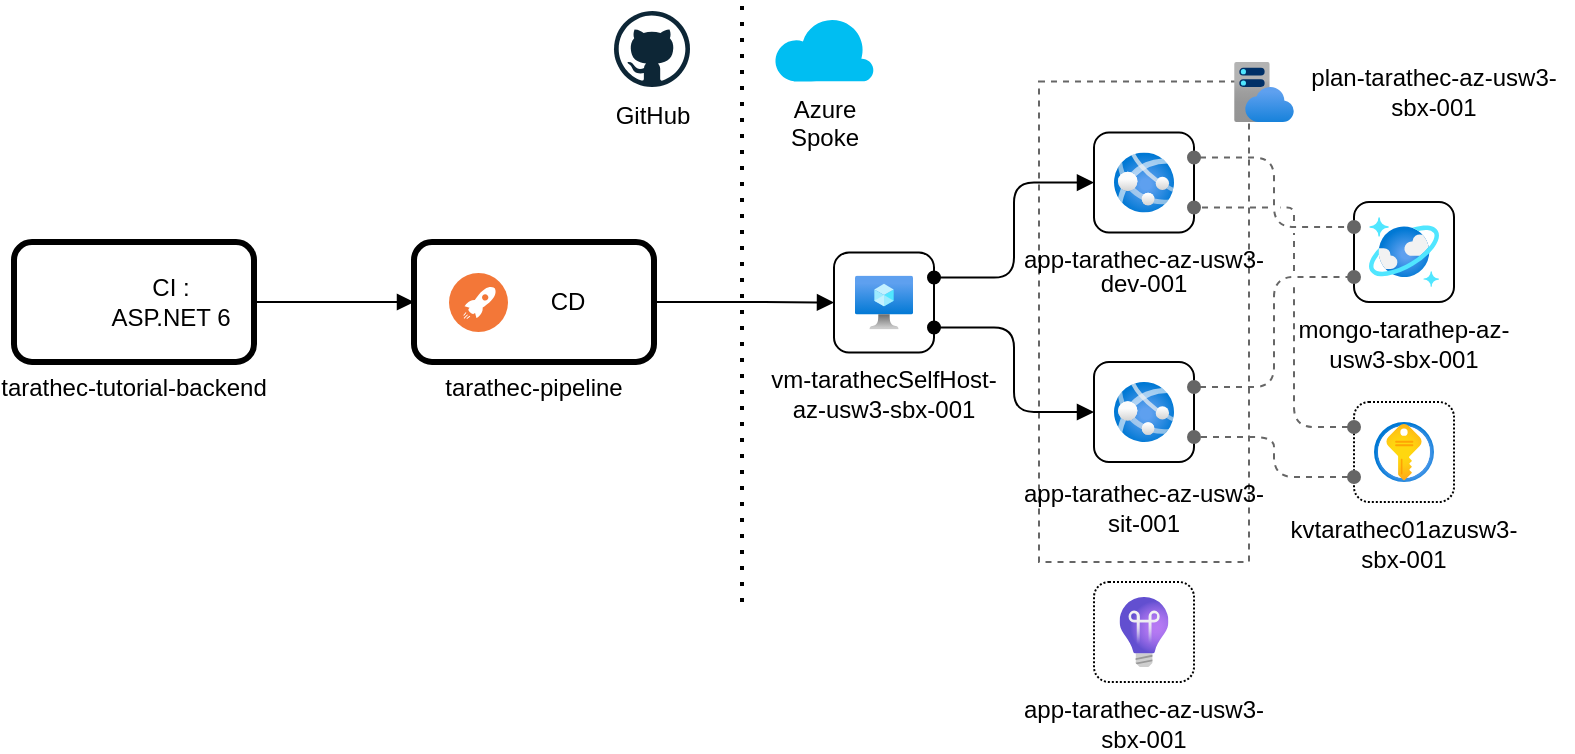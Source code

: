 <mxfile version="20.5.1" type="device"><diagram id="q2tPWYUXbuu_a95OrNPr" name="Page-1"><mxGraphModel dx="942" dy="666" grid="1" gridSize="10" guides="1" tooltips="1" connect="1" arrows="1" fold="1" page="1" pageScale="1" pageWidth="850" pageHeight="1100" math="0" shadow="0"><root><mxCell id="0"/><mxCell id="1" parent="0"/><mxCell id="qdkEfqX97Y1MDZ7v1FLI-5" value="" style="rounded=0;whiteSpace=wrap;html=1;shadow=0;dashed=1;sketch=0;strokeWidth=1;strokeColor=#666666;spacing=0;verticalAlign=bottom;spacingBottom=-33;" parent="1" vertex="1"><mxGeometry x="552.5" y="79.75" width="105" height="240.25" as="geometry"/></mxCell><mxCell id="7zYOFnPw77AfNyh-JgrB-20" style="edgeStyle=orthogonalEdgeStyle;rounded=0;orthogonalLoop=1;jettySize=auto;html=1;entryX=0;entryY=0.5;entryDx=0;entryDy=0;endArrow=block;endFill=1;strokeWidth=1;" parent="1" source="7zYOFnPw77AfNyh-JgrB-12" target="7zYOFnPw77AfNyh-JgrB-18" edge="1"><mxGeometry relative="1" as="geometry"/></mxCell><mxCell id="7zYOFnPw77AfNyh-JgrB-12" value="tarathec-tutorial-backend" style="rounded=1;whiteSpace=wrap;html=1;verticalAlign=bottom;spacing=-20;strokeWidth=3;sketch=0;shadow=0;" parent="1" vertex="1"><mxGeometry x="40" y="160" width="120" height="60" as="geometry"/></mxCell><mxCell id="7zYOFnPw77AfNyh-JgrB-3" value="" style="shape=image;verticalLabelPosition=bottom;labelBackgroundColor=default;verticalAlign=top;aspect=fixed;imageAspect=0;image=https://raw.githubusercontent.com/laravel/art/master/logo-lockup/5%20SVG/2%20CMYK/1%20Full%20Color/laravel-logolockup-cmyk-red.svg;clipPath=inset(4.95% 60.33% 4.95% 6.33%);" parent="1" vertex="1"><mxGeometry x="50" y="171.5" width="37" height="37" as="geometry"/></mxCell><mxCell id="7zYOFnPw77AfNyh-JgrB-16" value="CI : ASP.NET 6" style="text;html=1;strokeColor=none;fillColor=none;align=center;verticalAlign=middle;whiteSpace=wrap;rounded=0;" parent="1" vertex="1"><mxGeometry x="87" y="175" width="63" height="30" as="geometry"/></mxCell><mxCell id="7zYOFnPw77AfNyh-JgrB-49" style="edgeStyle=orthogonalEdgeStyle;rounded=1;orthogonalLoop=1;jettySize=auto;html=1;entryX=0;entryY=0.5;entryDx=0;entryDy=0;endArrow=block;endFill=1;strokeWidth=1;" parent="1" source="7zYOFnPw77AfNyh-JgrB-18" target="7zYOFnPw77AfNyh-JgrB-41" edge="1"><mxGeometry relative="1" as="geometry"/></mxCell><mxCell id="7zYOFnPw77AfNyh-JgrB-18" value="tarathec-pipeline" style="rounded=1;whiteSpace=wrap;html=1;verticalAlign=bottom;spacing=-20;strokeWidth=3;" parent="1" vertex="1"><mxGeometry x="240" y="160" width="120" height="60" as="geometry"/></mxCell><mxCell id="7zYOFnPw77AfNyh-JgrB-19" value="CD" style="text;html=1;strokeColor=none;fillColor=none;align=center;verticalAlign=middle;whiteSpace=wrap;rounded=0;" parent="1" vertex="1"><mxGeometry x="287" y="175" width="60" height="30" as="geometry"/></mxCell><mxCell id="7zYOFnPw77AfNyh-JgrB-14" value="" style="aspect=fixed;perimeter=ellipsePerimeter;html=1;align=center;shadow=0;dashed=0;fontColor=#4277BB;labelBackgroundColor=#ffffff;fontSize=12;spacingTop=3;image;image=img/lib/ibm/devops/continuous_deploy.svg;imageBackground=default;" parent="1" vertex="1"><mxGeometry x="257.5" y="175.5" width="29.5" height="29.5" as="geometry"/></mxCell><mxCell id="7zYOFnPw77AfNyh-JgrB-43" value="" style="group" parent="1" vertex="1" connectable="0"><mxGeometry x="450" y="165.25" width="50" height="50" as="geometry"/></mxCell><mxCell id="7zYOFnPw77AfNyh-JgrB-41" value="vm-tarathecSelfHost-az-usw3-sbx-001" style="rounded=1;whiteSpace=wrap;html=1;verticalAlign=bottom;spacing=-36;" parent="7zYOFnPw77AfNyh-JgrB-43" vertex="1"><mxGeometry width="50" height="50" as="geometry"/></mxCell><mxCell id="7zYOFnPw77AfNyh-JgrB-42" value="" style="aspect=fixed;html=1;points=[];align=center;image;fontSize=12;image=img/lib/azure2/compute/Virtual_Machine.svg;" parent="7zYOFnPw77AfNyh-JgrB-43" vertex="1"><mxGeometry x="10.5" y="11.55" width="29" height="26.9" as="geometry"/></mxCell><mxCell id="7zYOFnPw77AfNyh-JgrB-60" style="edgeStyle=orthogonalEdgeStyle;rounded=1;orthogonalLoop=1;jettySize=auto;html=1;exitX=1;exitY=0.75;exitDx=0;exitDy=0;entryX=0;entryY=0.5;entryDx=0;entryDy=0;startArrow=oval;startFill=1;endArrow=block;endFill=1;" parent="1" source="7zYOFnPw77AfNyh-JgrB-41" target="7zYOFnPw77AfNyh-JgrB-56" edge="1"><mxGeometry relative="1" as="geometry"/></mxCell><mxCell id="7zYOFnPw77AfNyh-JgrB-61" style="edgeStyle=orthogonalEdgeStyle;rounded=1;orthogonalLoop=1;jettySize=auto;html=1;exitX=1;exitY=0.25;exitDx=0;exitDy=0;entryX=0;entryY=0.5;entryDx=0;entryDy=0;startArrow=oval;startFill=1;endArrow=block;endFill=1;" parent="1" source="7zYOFnPw77AfNyh-JgrB-41" target="7zYOFnPw77AfNyh-JgrB-34" edge="1"><mxGeometry relative="1" as="geometry"/></mxCell><mxCell id="7zYOFnPw77AfNyh-JgrB-64" value="Azure&lt;br&gt;Spoke" style="verticalLabelPosition=bottom;html=1;verticalAlign=top;align=center;strokeColor=none;fillColor=#00BEF2;shape=mxgraph.azure.cloud;" parent="1" vertex="1"><mxGeometry x="420" y="47.25" width="50" height="32.5" as="geometry"/></mxCell><mxCell id="7zYOFnPw77AfNyh-JgrB-65" value="GitHub" style="dashed=0;outlineConnect=0;html=1;align=center;labelPosition=center;verticalLabelPosition=bottom;verticalAlign=top;shape=mxgraph.weblogos.github" parent="1" vertex="1"><mxGeometry x="340" y="44.5" width="38" height="38" as="geometry"/></mxCell><mxCell id="7zYOFnPw77AfNyh-JgrB-66" value="" style="endArrow=none;dashed=1;html=1;dashPattern=1 3;strokeWidth=2;rounded=1;" parent="1" edge="1"><mxGeometry width="50" height="50" relative="1" as="geometry"><mxPoint x="404" y="340" as="sourcePoint"/><mxPoint x="404" y="40" as="targetPoint"/></mxGeometry></mxCell><mxCell id="7zYOFnPw77AfNyh-JgrB-39" value="" style="group;spacing=8;spacingTop=0;spacingBottom=1;" parent="1" vertex="1" connectable="0"><mxGeometry x="580" y="105.25" width="50" height="50" as="geometry"/></mxCell><mxCell id="7zYOFnPw77AfNyh-JgrB-34" value="&lt;p style=&quot;line-height: 1;&quot;&gt;app-tarathec-az-usw3-dev-001&lt;/p&gt;" style="rounded=1;whiteSpace=wrap;html=1;verticalAlign=bottom;spacing=-44;align=center;" parent="7zYOFnPw77AfNyh-JgrB-39" vertex="1"><mxGeometry width="50" height="50" as="geometry"/></mxCell><mxCell id="7zYOFnPw77AfNyh-JgrB-35" value="" style="aspect=fixed;html=1;points=[];align=center;image;fontSize=12;image=img/lib/azure2/app_services/App_Services.svg;spacing=4;" parent="7zYOFnPw77AfNyh-JgrB-39" vertex="1"><mxGeometry x="10" y="10" width="30" height="30" as="geometry"/></mxCell><mxCell id="7zYOFnPw77AfNyh-JgrB-55" value="" style="group;spacing=-18;" parent="1" vertex="1" connectable="0"><mxGeometry x="580" y="220" width="50" height="50" as="geometry"/></mxCell><mxCell id="7zYOFnPw77AfNyh-JgrB-56" value="app-tarathec-az-usw3-sit-001" style="rounded=1;whiteSpace=wrap;html=1;verticalAlign=bottom;spacing=-38;" parent="7zYOFnPw77AfNyh-JgrB-55" vertex="1"><mxGeometry width="50" height="50" as="geometry"/></mxCell><mxCell id="7zYOFnPw77AfNyh-JgrB-57" value="" style="aspect=fixed;html=1;points=[];align=center;image;fontSize=12;image=img/lib/azure2/app_services/App_Services.svg;" parent="7zYOFnPw77AfNyh-JgrB-55" vertex="1"><mxGeometry x="10" y="10" width="30" height="30" as="geometry"/></mxCell><mxCell id="qdkEfqX97Y1MDZ7v1FLI-6" value="" style="aspect=fixed;html=1;points=[];align=center;image;fontSize=12;image=img/lib/azure2/app_services/App_Service_Plans.svg;" parent="1" vertex="1"><mxGeometry x="650" y="70" width="30" height="30" as="geometry"/></mxCell><mxCell id="qdkEfqX97Y1MDZ7v1FLI-11" value="plan-tarathec-az-usw3-sbx-001" style="text;html=1;strokeColor=none;fillColor=none;align=center;verticalAlign=middle;whiteSpace=wrap;rounded=0;shadow=0;dashed=1;sketch=0;" parent="1" vertex="1"><mxGeometry x="680" y="70" width="139.5" height="30" as="geometry"/></mxCell><mxCell id="qdkEfqX97Y1MDZ7v1FLI-20" value="kvtarathec01azusw3-sbx-001" style="rounded=1;whiteSpace=wrap;html=1;verticalAlign=bottom;spacing=-36;dashed=1;dashPattern=1 1;" parent="1" vertex="1"><mxGeometry x="710" y="240" width="50" height="50" as="geometry"/></mxCell><mxCell id="qdkEfqX97Y1MDZ7v1FLI-18" value="" style="aspect=fixed;html=1;points=[];align=center;image;fontSize=12;image=img/lib/azure2/security/Key_Vaults.svg;rounded=0;shadow=0;dashed=1;sketch=0;strokeColor=#666666;strokeWidth=1;" parent="1" vertex="1"><mxGeometry x="720" y="250" width="30" height="30" as="geometry"/></mxCell><mxCell id="_poyRfvdfoeH1xV2j0lr-4" value="" style="group" vertex="1" connectable="0" parent="1"><mxGeometry x="710" y="140" width="50" height="50" as="geometry"/></mxCell><mxCell id="7zYOFnPw77AfNyh-JgrB-36" value="mongo-tarathep-az-usw3-sbx-001" style="rounded=1;whiteSpace=wrap;html=1;verticalAlign=bottom;spacing=-36;" parent="_poyRfvdfoeH1xV2j0lr-4" vertex="1"><mxGeometry width="50" height="50" as="geometry"/></mxCell><mxCell id="_poyRfvdfoeH1xV2j0lr-2" value="" style="aspect=fixed;html=1;points=[];align=center;image;fontSize=12;image=img/lib/azure2/databases/Azure_Cosmos_DB.svg;strokeWidth=3;" vertex="1" parent="_poyRfvdfoeH1xV2j0lr-4"><mxGeometry x="7.5" y="7.5" width="35" height="35" as="geometry"/></mxCell><mxCell id="qdkEfqX97Y1MDZ7v1FLI-9" style="edgeStyle=orthogonalEdgeStyle;rounded=1;orthogonalLoop=1;jettySize=auto;html=1;entryX=0;entryY=0.25;entryDx=0;entryDy=0;endArrow=oval;endFill=1;startArrow=oval;startFill=1;strokeColor=#666666;dashed=1;exitX=1;exitY=0.25;exitDx=0;exitDy=0;" parent="1" source="7zYOFnPw77AfNyh-JgrB-34" target="7zYOFnPw77AfNyh-JgrB-36" edge="1"><mxGeometry relative="1" as="geometry"/></mxCell><mxCell id="qdkEfqX97Y1MDZ7v1FLI-10" style="edgeStyle=orthogonalEdgeStyle;rounded=1;orthogonalLoop=1;jettySize=auto;html=1;entryX=0;entryY=0.75;entryDx=0;entryDy=0;endArrow=oval;endFill=1;startArrow=oval;startFill=1;strokeColor=#666666;dashed=1;exitX=1;exitY=0.25;exitDx=0;exitDy=0;" parent="1" source="7zYOFnPw77AfNyh-JgrB-56" target="7zYOFnPw77AfNyh-JgrB-36" edge="1"><mxGeometry relative="1" as="geometry"/></mxCell><mxCell id="qdkEfqX97Y1MDZ7v1FLI-25" style="edgeStyle=orthogonalEdgeStyle;rounded=1;orthogonalLoop=1;jettySize=auto;html=1;exitX=0;exitY=0.25;exitDx=0;exitDy=0;entryX=1;entryY=0.75;entryDx=0;entryDy=0;dashed=1;startArrow=oval;startFill=1;endArrow=oval;endFill=1;strokeColor=#666666;strokeWidth=1;jumpStyle=gap;" parent="1" source="qdkEfqX97Y1MDZ7v1FLI-20" target="7zYOFnPw77AfNyh-JgrB-34" edge="1"><mxGeometry relative="1" as="geometry"><Array as="points"><mxPoint x="680" y="253"/><mxPoint x="680" y="143"/></Array></mxGeometry></mxCell><mxCell id="qdkEfqX97Y1MDZ7v1FLI-24" style="edgeStyle=orthogonalEdgeStyle;rounded=1;orthogonalLoop=1;jettySize=auto;html=1;exitX=0;exitY=0.75;exitDx=0;exitDy=0;entryX=1;entryY=0.75;entryDx=0;entryDy=0;dashed=1;startArrow=oval;startFill=1;endArrow=oval;endFill=1;strokeColor=#666666;strokeWidth=1;jumpStyle=gap;" parent="1" source="qdkEfqX97Y1MDZ7v1FLI-20" target="7zYOFnPw77AfNyh-JgrB-56" edge="1"><mxGeometry relative="1" as="geometry"/></mxCell><mxCell id="_poyRfvdfoeH1xV2j0lr-6" value="" style="group" vertex="1" connectable="0" parent="1"><mxGeometry x="580" y="330" width="50" height="50" as="geometry"/></mxCell><mxCell id="_poyRfvdfoeH1xV2j0lr-5" value="app-tarathec-az-usw3-sbx-001" style="rounded=1;whiteSpace=wrap;html=1;verticalAlign=bottom;spacing=-36;dashed=1;dashPattern=1 1;" vertex="1" parent="_poyRfvdfoeH1xV2j0lr-6"><mxGeometry width="50" height="50" as="geometry"/></mxCell><mxCell id="_poyRfvdfoeH1xV2j0lr-3" value="" style="aspect=fixed;html=1;points=[];align=center;image;fontSize=12;image=img/lib/azure2/devops/Application_Insights.svg;strokeWidth=3;" vertex="1" parent="_poyRfvdfoeH1xV2j0lr-6"><mxGeometry x="12.78" y="7.5" width="24.45" height="35" as="geometry"/></mxCell></root></mxGraphModel></diagram></mxfile>